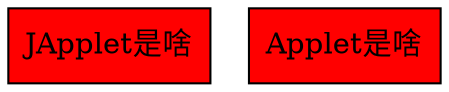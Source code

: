 digraph JAppletApplet{
    node [shape = "box"]

    a1 [label = "JApplet是啥" style = "filled" fillcolor = "red"];
    a2 [label = "Applet是啥" style = "filled" fillcolor = "red"];
}
